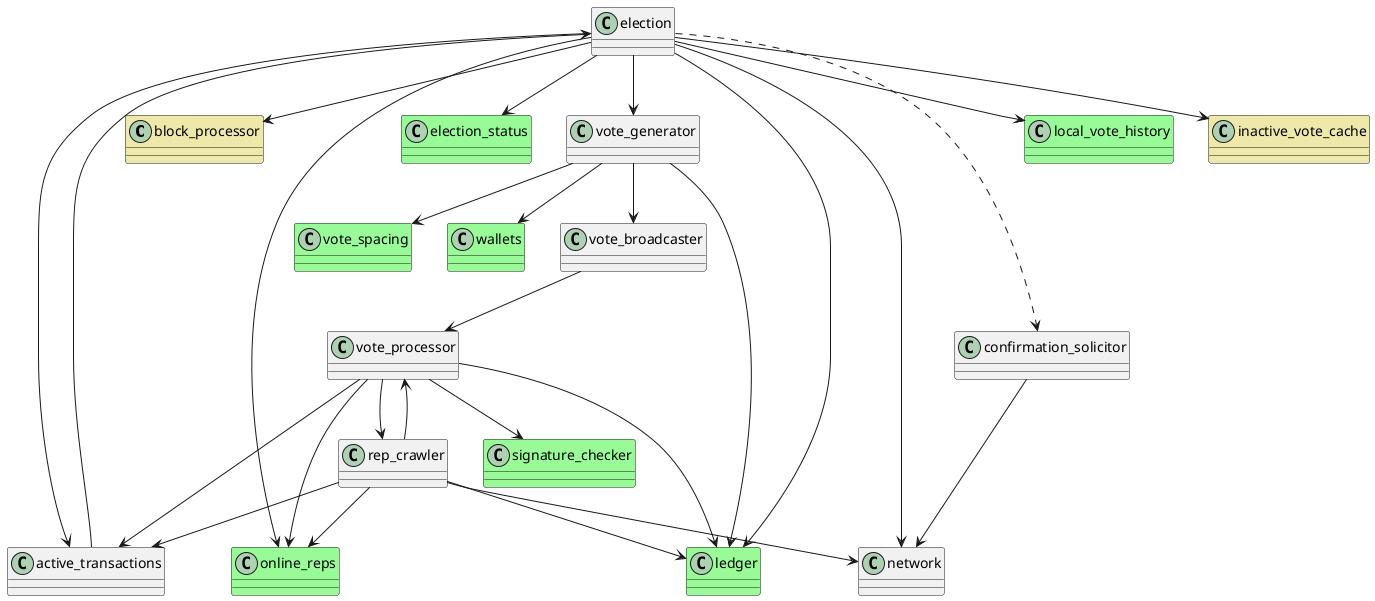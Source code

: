 @startuml "Port Blockprocessor"
class block_processor #PaleGoldenRod
class active_transactions
class election
class confirmation_solicitor
class election_status #PaleGreen
class online_reps #PaleGreen
class ledger #PaleGreen
class vote_generator
class vote_broadcaster
class vote_processor
class vote_spacing #PaleGreen
class wallets #PaleGreen
class network
class local_vote_history #PaleGreen
class inactive_vote_cache #PaleGoldenRod
class signature_checker #PaleGreen
class rep_crawler

active_transactions --> election
confirmation_solicitor --> network

election --> active_transactions
election --> election_status
election --> online_reps
election --> ledger
election --> block_processor
election --> vote_generator
election --> network
election --> local_vote_history
election --> inactive_vote_cache
election ..> confirmation_solicitor

vote_generator --> vote_broadcaster
vote_broadcaster --> vote_processor
vote_generator --> vote_spacing
vote_generator --> ledger
vote_generator --> wallets

vote_processor --> signature_checker
vote_processor --> active_transactions
vote_processor --> online_reps
vote_processor --> rep_crawler 
vote_processor --> ledger

rep_crawler --> network
rep_crawler --> online_reps
rep_crawler --> ledger
rep_crawler --> active_transactions
rep_crawler --> vote_processor

@enduml
